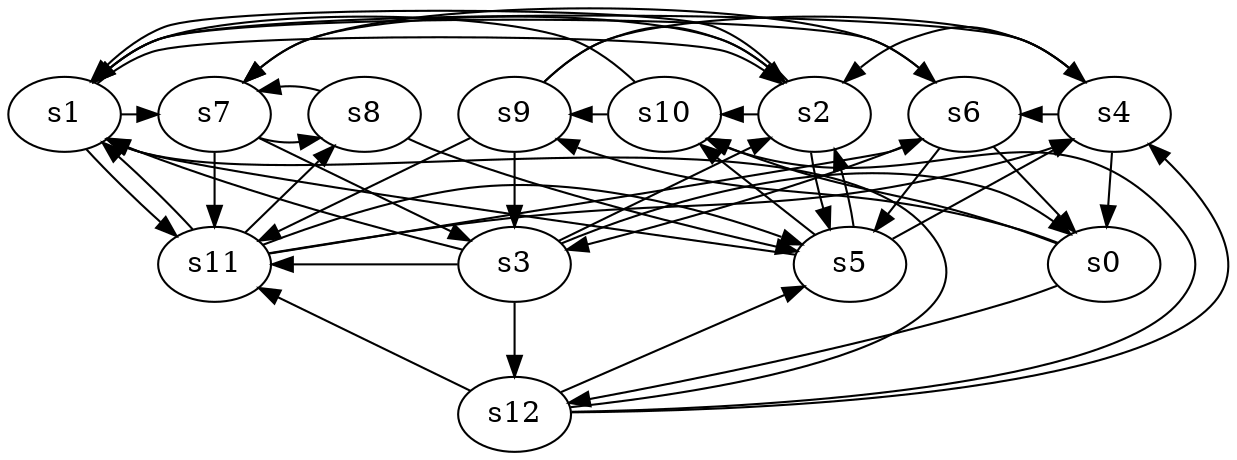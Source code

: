 digraph game_0973_complex_13 {
    s0 [name="s0", player=1];
    s1 [name="s1", player=0, target=1];
    s2 [name="s2", player=0];
    s3 [name="s3", player=0];
    s4 [name="s4", player=0];
    s5 [name="s5", player=0, target=1];
    s6 [name="s6", player=0];
    s7 [name="s7", player=0];
    s8 [name="s8", player=1];
    s9 [name="s9", player=0, target=1];
    s10 [name="s10", player=1];
    s11 [name="s11", player=0];
    s12 [name="s12", player=0];

    s0 -> s9 [constraint="!(time % 6 == 4)"];
    s0 -> s10 [constraint="time % 5 == 1 || time % 5 == 3"];
    s0 -> s12 [constraint="time == 14"];
    s1 -> s2 [constraint="time % 3 == 2"];
    s1 -> s6 [constraint="time % 4 == 3"];
    s1 -> s7 [constraint="!(time % 2 == 1)"];
    s1 -> s11 [constraint="time % 3 == 0 && time % 5 == 2"];
    s2 -> s1 [constraint="time % 3 == 2 || time % 4 == 1"];
    s2 -> s5;
    s2 -> s7 [constraint="time % 3 == 1 || time % 3 == 1"];
    s2 -> s10 [constraint="time % 3 == 2 || time % 2 == 0"];
    s3 -> s0 [constraint="!(time % 4 == 1)"];
    s3 -> s1 [constraint="time % 3 == 1 && time % 5 == 1"];
    s3 -> s2 [constraint="time % 4 == 3 || time % 3 == 2"];
    s3 -> s11 [constraint="time == 1 || time == 4 || time == 10"];
    s3 -> s12;
    s4 -> s0;
    s4 -> s1 [constraint="time % 2 == 0 || time % 4 == 1"];
    s4 -> s2 [constraint="time % 4 == 1 && time % 5 == 1"];
    s4 -> s6 [constraint="time % 3 == 0 && time % 4 == 0"];
    s5 -> s1 [constraint="time % 3 == 2 && time % 4 == 1"];
    s5 -> s2 [constraint="time % 2 == 1"];
    s5 -> s4 [constraint="time % 4 == 3 || time % 4 == 1"];
    s5 -> s10 [constraint="time % 2 == 0 && time % 5 == 3"];
    s6 -> s0;
    s6 -> s3;
    s6 -> s5;
    s6 -> s7 [constraint="!(time % 2 == 1)"];
    s7 -> s3;
    s7 -> s8 [constraint="time % 3 == 0"];
    s7 -> s11;
    s8 -> s5 [constraint="time % 3 == 0 && time % 3 == 2"];
    s8 -> s7 [constraint="time == 7 || time == 8"];
    s9 -> s2 [constraint="time == 0 || time == 17"];
    s9 -> s3;
    s9 -> s4 [constraint="time % 5 == 3"];
    s9 -> s11 [constraint="time % 4 == 0"];
    s10 -> s1 [constraint="time % 2 == 0 && time % 4 == 2"];
    s10 -> s9 [constraint="time == 6 || time == 12 || time == 17 || time == 18 || time == 19"];
    s11 -> s1 [constraint="time % 3 == 1 || time % 4 == 2"];
    s11 -> s4 [constraint="!(time % 4 == 2)"];
    s11 -> s5 [constraint="!(time % 2 == 0)"];
    s11 -> s6 [constraint="time % 2 == 0"];
    s11 -> s8 [constraint="time % 3 == 2 || time % 3 == 0"];
    s12 -> s1 [constraint="time % 2 == 0 && time % 3 == 1"];
    s12 -> s4 [constraint="!(time % 6 == 1)"];
    s12 -> s5 [constraint="time == 6 || time == 9"];
    s12 -> s10 [constraint="time % 2 == 1 && time % 5 == 3"];
    s12 -> s11 [constraint="time % 2 == 0 || time % 2 == 0"];
}

